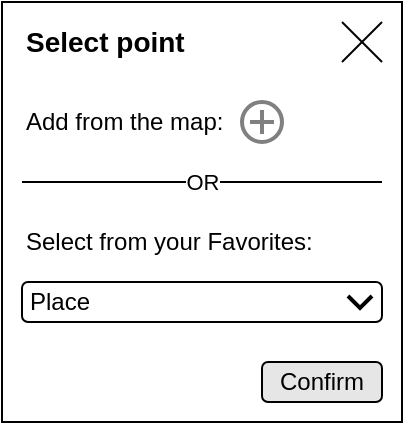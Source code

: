 <mxfile version="22.0.8" type="device">
  <diagram id="WysfpW8huvvms3Oi3d2Z" name="Page-1">
    <mxGraphModel dx="931" dy="446" grid="1" gridSize="10" guides="1" tooltips="1" connect="1" arrows="1" fold="1" page="1" pageScale="1" pageWidth="827" pageHeight="1169" math="0" shadow="0">
      <root>
        <mxCell id="0" />
        <mxCell id="1" parent="0" />
        <mxCell id="ntjmXPxv7qvze88W8LsQ-2" value="" style="rounded=0;whiteSpace=wrap;html=1;fillColor=none;" vertex="1" parent="1">
          <mxGeometry x="40" y="40" width="200" height="210" as="geometry" />
        </mxCell>
        <mxCell id="ntjmXPxv7qvze88W8LsQ-3" value="Select point" style="text;html=1;strokeColor=none;fillColor=none;align=left;verticalAlign=middle;whiteSpace=wrap;rounded=0;fontColor=#000000;fontStyle=1;fontSize=14;" vertex="1" parent="1">
          <mxGeometry x="50" y="50" width="150" height="20" as="geometry" />
        </mxCell>
        <mxCell id="ntjmXPxv7qvze88W8LsQ-4" value="" style="endArrow=none;html=1;rounded=0;strokeWidth=1;" edge="1" parent="1">
          <mxGeometry width="50" height="50" relative="1" as="geometry">
            <mxPoint x="210" y="70" as="sourcePoint" />
            <mxPoint x="230" y="50" as="targetPoint" />
          </mxGeometry>
        </mxCell>
        <mxCell id="ntjmXPxv7qvze88W8LsQ-5" value="" style="endArrow=none;html=1;rounded=0;strokeWidth=1;" edge="1" parent="1">
          <mxGeometry width="50" height="50" relative="1" as="geometry">
            <mxPoint x="230" y="70" as="sourcePoint" />
            <mxPoint x="210" y="50" as="targetPoint" />
          </mxGeometry>
        </mxCell>
        <mxCell id="ntjmXPxv7qvze88W8LsQ-6" value="Confirm" style="rounded=1;whiteSpace=wrap;html=1;fontColor=#000000;fontStyle=0;fillColor=#E6E6E6;" vertex="1" parent="1">
          <mxGeometry x="170" y="220" width="60" height="20" as="geometry" />
        </mxCell>
        <mxCell id="ntjmXPxv7qvze88W8LsQ-7" value="Add from the map:" style="text;html=1;strokeColor=none;fillColor=none;align=left;verticalAlign=middle;whiteSpace=wrap;rounded=0;fontColor=#000000;" vertex="1" parent="1">
          <mxGeometry x="50" y="90" width="110" height="20" as="geometry" />
        </mxCell>
        <mxCell id="ntjmXPxv7qvze88W8LsQ-8" value="" style="html=1;verticalLabelPosition=bottom;align=center;labelBackgroundColor=#ffffff;verticalAlign=top;strokeWidth=2;strokeColor=#808080;shadow=0;dashed=0;shape=mxgraph.ios7.icons.add;fontColor=#808080;" vertex="1" parent="1">
          <mxGeometry x="160" y="90" width="20" height="20" as="geometry" />
        </mxCell>
        <mxCell id="ntjmXPxv7qvze88W8LsQ-9" value="OR" style="endArrow=none;html=1;rounded=0;" edge="1" parent="1">
          <mxGeometry width="50" height="50" relative="1" as="geometry">
            <mxPoint x="50" y="130" as="sourcePoint" />
            <mxPoint x="230" y="130" as="targetPoint" />
          </mxGeometry>
        </mxCell>
        <mxCell id="ntjmXPxv7qvze88W8LsQ-10" value="Select from your Favorites:" style="text;html=1;strokeColor=none;fillColor=none;align=left;verticalAlign=middle;whiteSpace=wrap;rounded=0;fontColor=#000000;" vertex="1" parent="1">
          <mxGeometry x="50" y="150" width="170" height="20" as="geometry" />
        </mxCell>
        <mxCell id="ntjmXPxv7qvze88W8LsQ-11" value="Place" style="rounded=1;whiteSpace=wrap;html=1;fillColor=none;align=left;spacingLeft=2;" vertex="1" parent="1">
          <mxGeometry x="50" y="180" width="180" height="20" as="geometry" />
        </mxCell>
        <mxCell id="ntjmXPxv7qvze88W8LsQ-12" value="" style="html=1;verticalLabelPosition=bottom;labelBackgroundColor=#ffffff;verticalAlign=top;shadow=0;dashed=0;strokeWidth=2;shape=mxgraph.ios7.misc.down;strokeColor=#000000;" vertex="1" parent="1">
          <mxGeometry x="213" y="187" width="12" height="6" as="geometry" />
        </mxCell>
      </root>
    </mxGraphModel>
  </diagram>
</mxfile>
